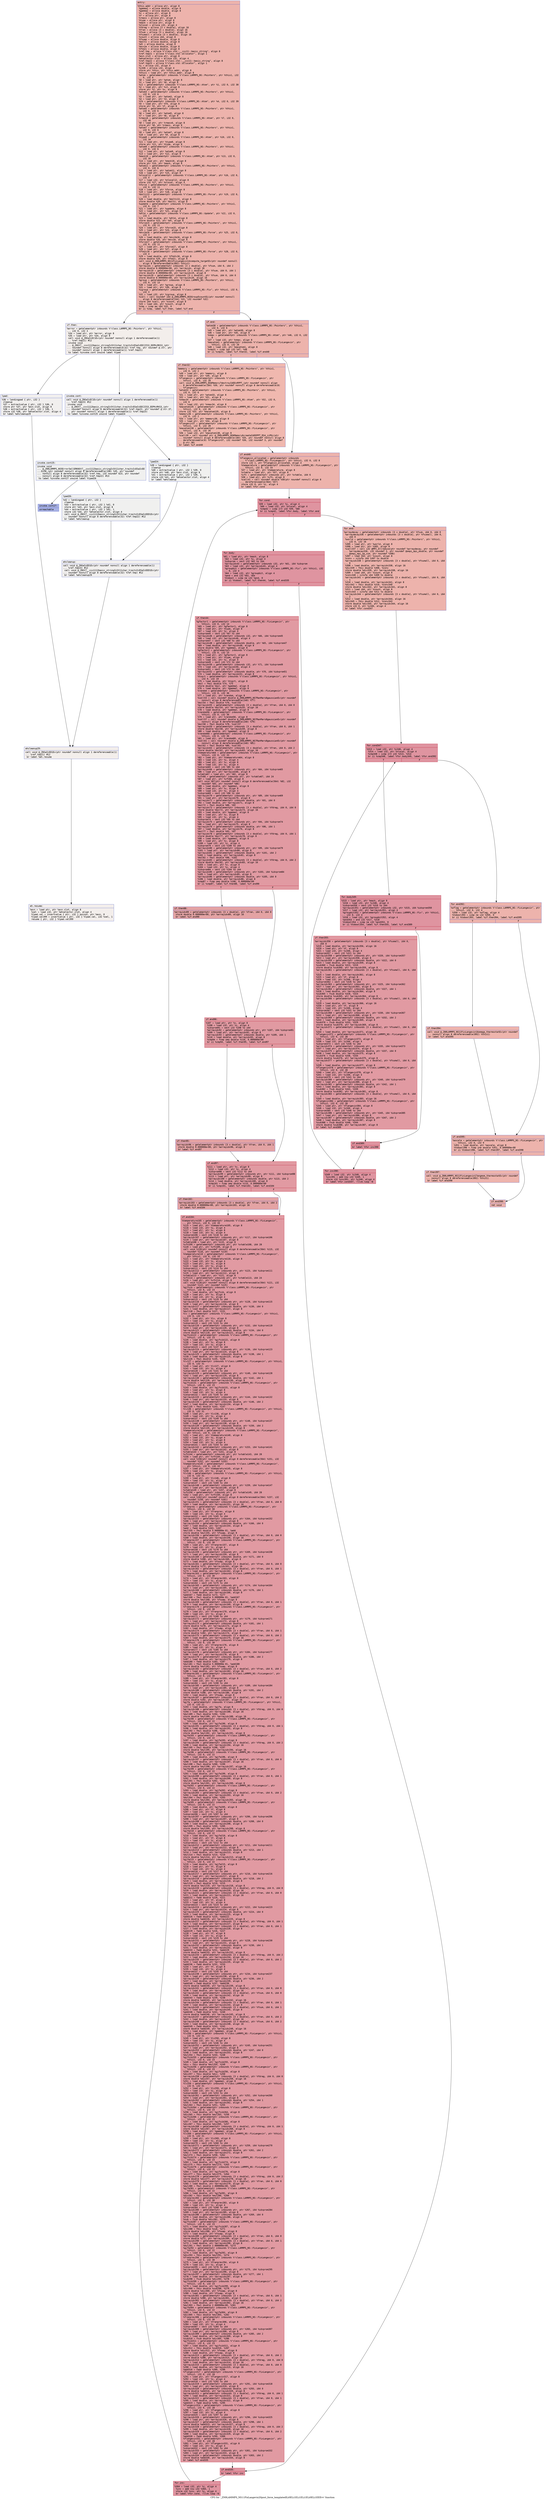digraph "CFG for '_ZN9LAMMPS_NS11FixLangevin20post_force_templatedILi0ELi1ELi1ELi1ELi0ELi1EEEvv' function" {
	label="CFG for '_ZN9LAMMPS_NS11FixLangevin20post_force_templatedILi0ELi1ELi1ELi1ELi0ELi1EEEvv' function";

	Node0x55e6b2049bf0 [shape=record,color="#3d50c3ff", style=filled, fillcolor="#d6524470" fontname="Courier",label="{entry:\l|  %this.addr = alloca ptr, align 8\l  %gamma1 = alloca double, align 8\l  %gamma2 = alloca double, align 8\l  %v = alloca ptr, align 8\l  %f = alloca ptr, align 8\l  %rmass = alloca ptr, align 8\l  %type = alloca ptr, align 8\l  %mask = alloca ptr, align 8\l  %nlocal = alloca i32, align 4\l  %fdrag = alloca [3 x double], align 16\l  %fran = alloca [3 x double], align 16\l  %fsum = alloca [3 x double], align 16\l  %fsumall = alloca [3 x double], align 16\l  %count = alloca i64, align 8\l  %fswap = alloca double, align 8\l  %boltz = alloca double, align 8\l  %dt = alloca double, align 8\l  %mvv2e = alloca double, align 8\l  %ftm2v = alloca double, align 8\l  %ref.tmp = alloca %\"class.std::__cxx11::basic_string\", align 8\l  %ref.tmp21 = alloca %\"class.std::allocator\", align 1\l  %exn.slot = alloca ptr, align 8\l  %ehselector.slot = alloca i32, align 4\l  %ref.tmp22 = alloca %\"class.std::__cxx11::basic_string\", align 8\l  %ref.tmp23 = alloca %\"class.std::allocator\", align 1\l  %i = alloca i32, align 4\l  %i346 = alloca i32, align 4\l  store ptr %this, ptr %this.addr, align 8\l  %this1 = load ptr, ptr %this.addr, align 8\l  %atom = getelementptr inbounds %\"class.LAMMPS_NS::Pointers\", ptr %this1, i32\l... 0, i32 6\l  %0 = load ptr, ptr %atom, align 8\l  %1 = load ptr, ptr %0, align 8\l  %v2 = getelementptr inbounds %\"class.LAMMPS_NS::Atom\", ptr %1, i32 0, i32 38\l  %2 = load ptr, ptr %v2, align 8\l  store ptr %2, ptr %v, align 8\l  %atom3 = getelementptr inbounds %\"class.LAMMPS_NS::Pointers\", ptr %this1,\l... i32 0, i32 6\l  %3 = load ptr, ptr %atom3, align 8\l  %4 = load ptr, ptr %3, align 8\l  %f4 = getelementptr inbounds %\"class.LAMMPS_NS::Atom\", ptr %4, i32 0, i32 39\l  %5 = load ptr, ptr %f4, align 8\l  store ptr %5, ptr %f, align 8\l  %atom5 = getelementptr inbounds %\"class.LAMMPS_NS::Pointers\", ptr %this1,\l... i32 0, i32 6\l  %6 = load ptr, ptr %atom5, align 8\l  %7 = load ptr, ptr %6, align 8\l  %rmass6 = getelementptr inbounds %\"class.LAMMPS_NS::Atom\", ptr %7, i32 0,\l... i32 40\l  %8 = load ptr, ptr %rmass6, align 8\l  store ptr %8, ptr %rmass, align 8\l  %atom7 = getelementptr inbounds %\"class.LAMMPS_NS::Pointers\", ptr %this1,\l... i32 0, i32 6\l  %9 = load ptr, ptr %atom7, align 8\l  %10 = load ptr, ptr %9, align 8\l  %type8 = getelementptr inbounds %\"class.LAMMPS_NS::Atom\", ptr %10, i32 0,\l... i32 34\l  %11 = load ptr, ptr %type8, align 8\l  store ptr %11, ptr %type, align 8\l  %atom9 = getelementptr inbounds %\"class.LAMMPS_NS::Pointers\", ptr %this1,\l... i32 0, i32 6\l  %12 = load ptr, ptr %atom9, align 8\l  %13 = load ptr, ptr %12, align 8\l  %mask10 = getelementptr inbounds %\"class.LAMMPS_NS::Atom\", ptr %13, i32 0,\l... i32 35\l  %14 = load ptr, ptr %mask10, align 8\l  store ptr %14, ptr %mask, align 8\l  %atom11 = getelementptr inbounds %\"class.LAMMPS_NS::Pointers\", ptr %this1,\l... i32 0, i32 6\l  %15 = load ptr, ptr %atom11, align 8\l  %16 = load ptr, ptr %15, align 8\l  %nlocal12 = getelementptr inbounds %\"class.LAMMPS_NS::Atom\", ptr %16, i32 0,\l... i32 4\l  %17 = load i32, ptr %nlocal12, align 8\l  store i32 %17, ptr %nlocal, align 4\l  %force = getelementptr inbounds %\"class.LAMMPS_NS::Pointers\", ptr %this1,\l... i32 0, i32 11\l  %18 = load ptr, ptr %force, align 8\l  %19 = load ptr, ptr %18, align 8\l  %boltz13 = getelementptr inbounds %\"class.LAMMPS_NS::Force\", ptr %19, i32 0,\l... i32 1\l  %20 = load double, ptr %boltz13, align 8\l  store double %20, ptr %boltz, align 8\l  %update = getelementptr inbounds %\"class.LAMMPS_NS::Pointers\", ptr %this1,\l... i32 0, i32 7\l  %21 = load ptr, ptr %update, align 8\l  %22 = load ptr, ptr %21, align 8\l  %dt14 = getelementptr inbounds %\"class.LAMMPS_NS::Update\", ptr %22, i32 0,\l... i32 1\l  %23 = load double, ptr %dt14, align 8\l  store double %23, ptr %dt, align 8\l  %force15 = getelementptr inbounds %\"class.LAMMPS_NS::Pointers\", ptr %this1,\l... i32 0, i32 11\l  %24 = load ptr, ptr %force15, align 8\l  %25 = load ptr, ptr %24, align 8\l  %mvv2e16 = getelementptr inbounds %\"class.LAMMPS_NS::Force\", ptr %25, i32 0,\l... i32 3\l  %26 = load double, ptr %mvv2e16, align 8\l  store double %26, ptr %mvv2e, align 8\l  %force17 = getelementptr inbounds %\"class.LAMMPS_NS::Pointers\", ptr %this1,\l... i32 0, i32 11\l  %27 = load ptr, ptr %force17, align 8\l  %28 = load ptr, ptr %27, align 8\l  %ftm2v18 = getelementptr inbounds %\"class.LAMMPS_NS::Force\", ptr %28, i32 0,\l... i32 4\l  %29 = load double, ptr %ftm2v18, align 8\l  store double %29, ptr %ftm2v, align 8\l  call void @_ZN9LAMMPS_NS11FixLangevin14compute_targetEv(ptr noundef nonnull\l... align 8 dereferenceable(892) %this1)\l  %arrayidx = getelementptr inbounds [3 x double], ptr %fsum, i64 0, i64 2\l  store double 0.000000e+00, ptr %arrayidx, align 16\l  %arrayidx19 = getelementptr inbounds [3 x double], ptr %fsum, i64 0, i64 1\l  store double 0.000000e+00, ptr %arrayidx19, align 8\l  %arrayidx20 = getelementptr inbounds [3 x double], ptr %fsum, i64 0, i64 0\l  store double 0.000000e+00, ptr %arrayidx20, align 16\l  %group = getelementptr inbounds %\"class.LAMMPS_NS::Pointers\", ptr %this1,\l... i32 0, i32 13\l  %30 = load ptr, ptr %group, align 8\l  %31 = load ptr, ptr %30, align 8\l  %igroup = getelementptr inbounds %\"class.LAMMPS_NS::Fix\", ptr %this1, i32 0,\l... i32 3\l  %32 = load i32, ptr %igroup, align 8\l  %call = call noundef i64 @_ZN9LAMMPS_NS5Group5countEi(ptr noundef nonnull\l... align 8 dereferenceable(244) %31, i32 noundef %32)\l  store i64 %call, ptr %count, align 8\l  %33 = load i64, ptr %count, align 8\l  %cmp = icmp eq i64 %33, 0\l  br i1 %cmp, label %if.then, label %if.end\l|{<s0>T|<s1>F}}"];
	Node0x55e6b2049bf0:s0 -> Node0x55e6b205b8e0[tooltip="entry -> if.then\nProbability 0.00%" ];
	Node0x55e6b2049bf0:s1 -> Node0x55e6b205b950[tooltip="entry -> if.end\nProbability 100.00%" ];
	Node0x55e6b205b8e0 [shape=record,color="#3d50c3ff", style=filled, fillcolor="#e5d8d170" fontname="Courier",label="{if.then:\l|  %error = getelementptr inbounds %\"class.LAMMPS_NS::Pointers\", ptr %this1,\l... i32 0, i32 3\l  %34 = load ptr, ptr %error, align 8\l  %35 = load ptr, ptr %34, align 8\l  call void @_ZNSaIcEC1Ev(ptr noundef nonnull align 1 dereferenceable(1)\l... %ref.tmp21) #12\l  invoke void\l... @_ZNSt7__cxx1112basic_stringIcSt11char_traitsIcESaIcEEC2IS3_EEPKcRKS3_(ptr\l... noundef nonnull align 8 dereferenceable(32) %ref.tmp, ptr noundef @.str, ptr\l... noundef nonnull align 1 dereferenceable(1) %ref.tmp21)\l          to label %invoke.cont unwind label %lpad\l}"];
	Node0x55e6b205b8e0 -> Node0x55e6b205bdd0[tooltip="if.then -> invoke.cont\nProbability 50.00%" ];
	Node0x55e6b205b8e0 -> Node0x55e6b205be20[tooltip="if.then -> lpad\nProbability 50.00%" ];
	Node0x55e6b205bdd0 [shape=record,color="#3d50c3ff", style=filled, fillcolor="#e0dbd870" fontname="Courier",label="{invoke.cont:\l|  call void @_ZNSaIcEC1Ev(ptr noundef nonnull align 1 dereferenceable(1)\l... %ref.tmp23) #12\l  invoke void\l... @_ZNSt7__cxx1112basic_stringIcSt11char_traitsIcESaIcEEC2IS3_EEPKcRKS3_(ptr\l... noundef nonnull align 8 dereferenceable(32) %ref.tmp22, ptr noundef @.str.37,\l... ptr noundef nonnull align 1 dereferenceable(1) %ref.tmp23)\l          to label %invoke.cont25 unwind label %lpad24\l}"];
	Node0x55e6b205bdd0 -> Node0x55e6b205c110[tooltip="invoke.cont -> invoke.cont25\nProbability 50.00%" ];
	Node0x55e6b205bdd0 -> Node0x55e6b205c160[tooltip="invoke.cont -> lpad24\nProbability 50.00%" ];
	Node0x55e6b205c110 [shape=record,color="#3d50c3ff", style=filled, fillcolor="#dedcdb70" fontname="Courier",label="{invoke.cont25:\l|  invoke void\l... @_ZN9LAMMPS_NS5Error3allERKNSt7__cxx1112basic_stringIcSt11char_traitsIcESaIcEE\l...EiS8_(ptr noundef nonnull align 8 dereferenceable(196) %35, ptr noundef\l... nonnull align 8 dereferenceable(32) %ref.tmp, i32 noundef 623, ptr noundef\l... nonnull align 8 dereferenceable(32) %ref.tmp22) #13\l          to label %invoke.cont27 unwind label %lpad26\l}"];
	Node0x55e6b205c110 -> Node0x55e6b205c0c0[tooltip="invoke.cont25 -> invoke.cont27\nProbability 0.00%" ];
	Node0x55e6b205c110 -> Node0x55e6b205c390[tooltip="invoke.cont25 -> lpad26\nProbability 100.00%" ];
	Node0x55e6b205c0c0 [shape=record,color="#3d50c3ff", style=filled, fillcolor="#3d50c370" fontname="Courier",label="{invoke.cont27:\l|  unreachable\l}"];
	Node0x55e6b205be20 [shape=record,color="#3d50c3ff", style=filled, fillcolor="#e0dbd870" fontname="Courier",label="{lpad:\l|  %36 = landingpad \{ ptr, i32 \}\l          cleanup\l  %37 = extractvalue \{ ptr, i32 \} %36, 0\l  store ptr %37, ptr %exn.slot, align 8\l  %38 = extractvalue \{ ptr, i32 \} %36, 1\l  store i32 %38, ptr %ehselector.slot, align 4\l  br label %ehcleanup29\l}"];
	Node0x55e6b205be20 -> Node0x55e6b205c890[tooltip="lpad -> ehcleanup29\nProbability 100.00%" ];
	Node0x55e6b205c160 [shape=record,color="#3d50c3ff", style=filled, fillcolor="#dedcdb70" fontname="Courier",label="{lpad24:\l|  %39 = landingpad \{ ptr, i32 \}\l          cleanup\l  %40 = extractvalue \{ ptr, i32 \} %39, 0\l  store ptr %40, ptr %exn.slot, align 8\l  %41 = extractvalue \{ ptr, i32 \} %39, 1\l  store i32 %41, ptr %ehselector.slot, align 4\l  br label %ehcleanup\l}"];
	Node0x55e6b205c160 -> Node0x55e6b205cbe0[tooltip="lpad24 -> ehcleanup\nProbability 100.00%" ];
	Node0x55e6b205c390 [shape=record,color="#3d50c3ff", style=filled, fillcolor="#dedcdb70" fontname="Courier",label="{lpad26:\l|  %42 = landingpad \{ ptr, i32 \}\l          cleanup\l  %43 = extractvalue \{ ptr, i32 \} %42, 0\l  store ptr %43, ptr %exn.slot, align 8\l  %44 = extractvalue \{ ptr, i32 \} %42, 1\l  store i32 %44, ptr %ehselector.slot, align 4\l  call void @_ZNSt7__cxx1112basic_stringIcSt11char_traitsIcESaIcEED1Ev(ptr\l... noundef nonnull align 8 dereferenceable(32) %ref.tmp22) #12\l  br label %ehcleanup\l}"];
	Node0x55e6b205c390 -> Node0x55e6b205cbe0[tooltip="lpad26 -> ehcleanup\nProbability 100.00%" ];
	Node0x55e6b205cbe0 [shape=record,color="#3d50c3ff", style=filled, fillcolor="#e0dbd870" fontname="Courier",label="{ehcleanup:\l|  call void @_ZNSaIcED1Ev(ptr noundef nonnull align 1 dereferenceable(1)\l... %ref.tmp23) #12\l  call void @_ZNSt7__cxx1112basic_stringIcSt11char_traitsIcESaIcEED1Ev(ptr\l... noundef nonnull align 8 dereferenceable(32) %ref.tmp) #12\l  br label %ehcleanup29\l}"];
	Node0x55e6b205cbe0 -> Node0x55e6b205c890[tooltip="ehcleanup -> ehcleanup29\nProbability 100.00%" ];
	Node0x55e6b205c890 [shape=record,color="#3d50c3ff", style=filled, fillcolor="#e5d8d170" fontname="Courier",label="{ehcleanup29:\l|  call void @_ZNSaIcED1Ev(ptr noundef nonnull align 1 dereferenceable(1)\l... %ref.tmp21) #12\l  br label %eh.resume\l}"];
	Node0x55e6b205c890 -> Node0x55e6b205d490[tooltip="ehcleanup29 -> eh.resume\nProbability 100.00%" ];
	Node0x55e6b205b950 [shape=record,color="#3d50c3ff", style=filled, fillcolor="#d6524470" fontname="Courier",label="{if.end:\l|  %atom30 = getelementptr inbounds %\"class.LAMMPS_NS::Pointers\", ptr %this1,\l... i32 0, i32 6\l  %45 = load ptr, ptr %atom30, align 8\l  %46 = load ptr, ptr %45, align 8\l  %nmax = getelementptr inbounds %\"class.LAMMPS_NS::Atom\", ptr %46, i32 0, i32\l... 6\l  %47 = load i32, ptr %nmax, align 8\l  %maxatom1 = getelementptr inbounds %\"class.LAMMPS_NS::FixLangevin\", ptr\l... %this1, i32 0, i32 26\l  %48 = load i32, ptr %maxatom1, align 8\l  %cmp31 = icmp sgt i32 %47, %48\l  br i1 %cmp31, label %if.then32, label %if.end40\l|{<s0>T|<s1>F}}"];
	Node0x55e6b205b950:s0 -> Node0x55e6b205e2a0[tooltip="if.end -> if.then32\nProbability 50.00%" ];
	Node0x55e6b205b950:s1 -> Node0x55e6b205e320[tooltip="if.end -> if.end40\nProbability 50.00%" ];
	Node0x55e6b205e2a0 [shape=record,color="#3d50c3ff", style=filled, fillcolor="#dc5d4a70" fontname="Courier",label="{if.then32:\l|  %memory = getelementptr inbounds %\"class.LAMMPS_NS::Pointers\", ptr %this1,\l... i32 0, i32 2\l  %49 = load ptr, ptr %memory, align 8\l  %50 = load ptr, ptr %49, align 8\l  %flangevin = getelementptr inbounds %\"class.LAMMPS_NS::FixLangevin\", ptr\l... %this1, i32 0, i32 28\l  call void @_ZN9LAMMPS_NS6Memory7destroyIdEEvRPPT_(ptr noundef nonnull align\l... 8 dereferenceable(184) %50, ptr noundef nonnull align 8 dereferenceable(8)\l... %flangevin)\l  %atom33 = getelementptr inbounds %\"class.LAMMPS_NS::Pointers\", ptr %this1,\l... i32 0, i32 6\l  %51 = load ptr, ptr %atom33, align 8\l  %52 = load ptr, ptr %51, align 8\l  %nmax34 = getelementptr inbounds %\"class.LAMMPS_NS::Atom\", ptr %52, i32 0,\l... i32 6\l  %53 = load i32, ptr %nmax34, align 8\l  %maxatom135 = getelementptr inbounds %\"class.LAMMPS_NS::FixLangevin\", ptr\l... %this1, i32 0, i32 26\l  store i32 %53, ptr %maxatom135, align 8\l  %memory36 = getelementptr inbounds %\"class.LAMMPS_NS::Pointers\", ptr %this1,\l... i32 0, i32 2\l  %54 = load ptr, ptr %memory36, align 8\l  %55 = load ptr, ptr %54, align 8\l  %flangevin37 = getelementptr inbounds %\"class.LAMMPS_NS::FixLangevin\", ptr\l... %this1, i32 0, i32 28\l  %maxatom138 = getelementptr inbounds %\"class.LAMMPS_NS::FixLangevin\", ptr\l... %this1, i32 0, i32 26\l  %56 = load i32, ptr %maxatom138, align 8\l  %call39 = call noundef ptr @_ZN9LAMMPS_NS6Memory6createIdEEPPT_RS4_iiPKc(ptr\l... noundef nonnull align 8 dereferenceable(184) %55, ptr noundef nonnull align 8\l... dereferenceable(8) %flangevin37, i32 noundef %56, i32 noundef 3, ptr noundef\l... @.str.38)\l  br label %if.end40\l}"];
	Node0x55e6b205e2a0 -> Node0x55e6b205e320[tooltip="if.then32 -> if.end40\nProbability 100.00%" ];
	Node0x55e6b205e320 [shape=record,color="#3d50c3ff", style=filled, fillcolor="#d6524470" fontname="Courier",label="{if.end40:\l|  %flangevin_allocated = getelementptr inbounds\l... %\"class.LAMMPS_NS::FixLangevin\", ptr %this1, i32 0, i32 8\l  store i32 1, ptr %flangevin_allocated, align 4\l  %temperature = getelementptr inbounds %\"class.LAMMPS_NS::FixLangevin\", ptr\l... %this1, i32 0, i32 33\l  %57 = load ptr, ptr %temperature, align 8\l  %vtable = load ptr, ptr %57, align 8\l  %vfn = getelementptr inbounds ptr, ptr %vtable, i64 6\l  %58 = load ptr, ptr %vfn, align 8\l  %call41 = call noundef double %58(ptr noundef nonnull align 8\l... dereferenceable(564) %57)\l  store i32 0, ptr %i, align 4\l  br label %for.cond\l}"];
	Node0x55e6b205e320 -> Node0x55e6b205fa40[tooltip="if.end40 -> for.cond\nProbability 100.00%" ];
	Node0x55e6b205fa40 [shape=record,color="#b70d28ff", style=filled, fillcolor="#b70d2870" fontname="Courier",label="{for.cond:\l|  %59 = load i32, ptr %i, align 4\l  %60 = load i32, ptr %nlocal, align 4\l  %cmp42 = icmp slt i32 %59, %60\l  br i1 %cmp42, label %for.body, label %for.end\l|{<s0>T|<s1>F}}"];
	Node0x55e6b205fa40:s0 -> Node0x55e6b205fcb0[tooltip="for.cond -> for.body\nProbability 96.88%" ];
	Node0x55e6b205fa40:s1 -> Node0x55e6b205fd00[tooltip="for.cond -> for.end\nProbability 3.12%" ];
	Node0x55e6b205fcb0 [shape=record,color="#b70d28ff", style=filled, fillcolor="#b70d2870" fontname="Courier",label="{for.body:\l|  %61 = load ptr, ptr %mask, align 8\l  %62 = load i32, ptr %i, align 4\l  %idxprom = sext i32 %62 to i64\l  %arrayidx43 = getelementptr inbounds i32, ptr %61, i64 %idxprom\l  %63 = load i32, ptr %arrayidx43, align 4\l  %groupbit = getelementptr inbounds %\"class.LAMMPS_NS::Fix\", ptr %this1, i32\l... 0, i32 4\l  %64 = load i32, ptr %groupbit, align 4\l  %and = and i32 %63, %64\l  %tobool = icmp ne i32 %and, 0\l  br i1 %tobool, label %if.then44, label %if.end335\l|{<s0>T|<s1>F}}"];
	Node0x55e6b205fcb0:s0 -> Node0x55e6b205a800[tooltip="for.body -> if.then44\nProbability 62.50%" ];
	Node0x55e6b205fcb0:s1 -> Node0x55e6b205a880[tooltip="for.body -> if.end335\nProbability 37.50%" ];
	Node0x55e6b205a800 [shape=record,color="#b70d28ff", style=filled, fillcolor="#bb1b2c70" fontname="Courier",label="{if.then44:\l|  %gfactor1 = getelementptr inbounds %\"class.LAMMPS_NS::FixLangevin\", ptr\l... %this1, i32 0, i32 14\l  %65 = load ptr, ptr %gfactor1, align 8\l  %66 = load ptr, ptr %type, align 8\l  %67 = load i32, ptr %i, align 4\l  %idxprom45 = sext i32 %67 to i64\l  %arrayidx46 = getelementptr inbounds i32, ptr %66, i64 %idxprom45\l  %68 = load i32, ptr %arrayidx46, align 4\l  %idxprom47 = sext i32 %68 to i64\l  %arrayidx48 = getelementptr inbounds double, ptr %65, i64 %idxprom47\l  %69 = load double, ptr %arrayidx48, align 8\l  store double %69, ptr %gamma1, align 8\l  %gfactor2 = getelementptr inbounds %\"class.LAMMPS_NS::FixLangevin\", ptr\l... %this1, i32 0, i32 15\l  %70 = load ptr, ptr %gfactor2, align 8\l  %71 = load ptr, ptr %type, align 8\l  %72 = load i32, ptr %i, align 4\l  %idxprom49 = sext i32 %72 to i64\l  %arrayidx50 = getelementptr inbounds i32, ptr %71, i64 %idxprom49\l  %73 = load i32, ptr %arrayidx50, align 4\l  %idxprom51 = sext i32 %73 to i64\l  %arrayidx52 = getelementptr inbounds double, ptr %70, i64 %idxprom51\l  %74 = load double, ptr %arrayidx52, align 8\l  %tsqrt = getelementptr inbounds %\"class.LAMMPS_NS::FixLangevin\", ptr %this1,\l... i32 0, i32 19\l  %75 = load double, ptr %tsqrt, align 8\l  %mul = fmul double %74, %75\l  store double %mul, ptr %gamma2, align 8\l  %76 = load double, ptr %gamma2, align 8\l  %random = getelementptr inbounds %\"class.LAMMPS_NS::FixLangevin\", ptr\l... %this1, i32 0, i32 36\l  %77 = load ptr, ptr %random, align 8\l  %call53 = call noundef double @_ZN9LAMMPS_NS7RanMars8gaussianEv(ptr noundef\l... nonnull align 8 dereferenceable(240) %77)\l  %mul54 = fmul double %76, %call53\l  %arrayidx55 = getelementptr inbounds [3 x double], ptr %fran, i64 0, i64 0\l  store double %mul54, ptr %arrayidx55, align 16\l  %78 = load double, ptr %gamma2, align 8\l  %random56 = getelementptr inbounds %\"class.LAMMPS_NS::FixLangevin\", ptr\l... %this1, i32 0, i32 36\l  %79 = load ptr, ptr %random56, align 8\l  %call57 = call noundef double @_ZN9LAMMPS_NS7RanMars8gaussianEv(ptr noundef\l... nonnull align 8 dereferenceable(240) %79)\l  %mul58 = fmul double %78, %call57\l  %arrayidx59 = getelementptr inbounds [3 x double], ptr %fran, i64 0, i64 1\l  store double %mul58, ptr %arrayidx59, align 8\l  %80 = load double, ptr %gamma2, align 8\l  %random60 = getelementptr inbounds %\"class.LAMMPS_NS::FixLangevin\", ptr\l... %this1, i32 0, i32 36\l  %81 = load ptr, ptr %random60, align 8\l  %call61 = call noundef double @_ZN9LAMMPS_NS7RanMars8gaussianEv(ptr noundef\l... nonnull align 8 dereferenceable(240) %81)\l  %mul62 = fmul double %80, %call61\l  %arrayidx63 = getelementptr inbounds [3 x double], ptr %fran, i64 0, i64 2\l  store double %mul62, ptr %arrayidx63, align 16\l  %temperature64 = getelementptr inbounds %\"class.LAMMPS_NS::FixLangevin\", ptr\l... %this1, i32 0, i32 33\l  %82 = load ptr, ptr %temperature64, align 8\l  %83 = load i32, ptr %i, align 4\l  %84 = load ptr, ptr %v, align 8\l  %85 = load i32, ptr %i, align 4\l  %idxprom65 = sext i32 %85 to i64\l  %arrayidx66 = getelementptr inbounds ptr, ptr %84, i64 %idxprom65\l  %86 = load ptr, ptr %arrayidx66, align 8\l  %vtable67 = load ptr, ptr %82, align 8\l  %vfn68 = getelementptr inbounds ptr, ptr %vtable67, i64 24\l  %87 = load ptr, ptr %vfn68, align 8\l  call void %87(ptr noundef nonnull align 8 dereferenceable(564) %82, i32\l... noundef %83, ptr noundef %86)\l  %88 = load double, ptr %gamma1, align 8\l  %89 = load ptr, ptr %v, align 8\l  %90 = load i32, ptr %i, align 4\l  %idxprom69 = sext i32 %90 to i64\l  %arrayidx70 = getelementptr inbounds ptr, ptr %89, i64 %idxprom69\l  %91 = load ptr, ptr %arrayidx70, align 8\l  %arrayidx71 = getelementptr inbounds double, ptr %91, i64 0\l  %92 = load double, ptr %arrayidx71, align 8\l  %mul72 = fmul double %88, %92\l  %arrayidx73 = getelementptr inbounds [3 x double], ptr %fdrag, i64 0, i64 0\l  store double %mul72, ptr %arrayidx73, align 16\l  %93 = load double, ptr %gamma1, align 8\l  %94 = load ptr, ptr %v, align 8\l  %95 = load i32, ptr %i, align 4\l  %idxprom74 = sext i32 %95 to i64\l  %arrayidx75 = getelementptr inbounds ptr, ptr %94, i64 %idxprom74\l  %96 = load ptr, ptr %arrayidx75, align 8\l  %arrayidx76 = getelementptr inbounds double, ptr %96, i64 1\l  %97 = load double, ptr %arrayidx76, align 8\l  %mul77 = fmul double %93, %97\l  %arrayidx78 = getelementptr inbounds [3 x double], ptr %fdrag, i64 0, i64 1\l  store double %mul77, ptr %arrayidx78, align 8\l  %98 = load double, ptr %gamma1, align 8\l  %99 = load ptr, ptr %v, align 8\l  %100 = load i32, ptr %i, align 4\l  %idxprom79 = sext i32 %100 to i64\l  %arrayidx80 = getelementptr inbounds ptr, ptr %99, i64 %idxprom79\l  %101 = load ptr, ptr %arrayidx80, align 8\l  %arrayidx81 = getelementptr inbounds double, ptr %101, i64 2\l  %102 = load double, ptr %arrayidx81, align 8\l  %mul82 = fmul double %98, %102\l  %arrayidx83 = getelementptr inbounds [3 x double], ptr %fdrag, i64 0, i64 2\l  store double %mul82, ptr %arrayidx83, align 16\l  %103 = load ptr, ptr %v, align 8\l  %104 = load i32, ptr %i, align 4\l  %idxprom84 = sext i32 %104 to i64\l  %arrayidx85 = getelementptr inbounds ptr, ptr %103, i64 %idxprom84\l  %105 = load ptr, ptr %arrayidx85, align 8\l  %arrayidx86 = getelementptr inbounds double, ptr %105, i64 0\l  %106 = load double, ptr %arrayidx86, align 8\l  %cmp87 = fcmp oeq double %106, 0.000000e+00\l  br i1 %cmp87, label %if.then88, label %if.end90\l|{<s0>T|<s1>F}}"];
	Node0x55e6b205a800:s0 -> Node0x55e6b2065450[tooltip="if.then44 -> if.then88\nProbability 62.50%" ];
	Node0x55e6b205a800:s1 -> Node0x55e6b20654d0[tooltip="if.then44 -> if.end90\nProbability 37.50%" ];
	Node0x55e6b2065450 [shape=record,color="#3d50c3ff", style=filled, fillcolor="#c32e3170" fontname="Courier",label="{if.then88:\l|  %arrayidx89 = getelementptr inbounds [3 x double], ptr %fran, i64 0, i64 0\l  store double 0.000000e+00, ptr %arrayidx89, align 16\l  br label %if.end90\l}"];
	Node0x55e6b2065450 -> Node0x55e6b20654d0[tooltip="if.then88 -> if.end90\nProbability 100.00%" ];
	Node0x55e6b20654d0 [shape=record,color="#b70d28ff", style=filled, fillcolor="#bb1b2c70" fontname="Courier",label="{if.end90:\l|  %107 = load ptr, ptr %v, align 8\l  %108 = load i32, ptr %i, align 4\l  %idxprom91 = sext i32 %108 to i64\l  %arrayidx92 = getelementptr inbounds ptr, ptr %107, i64 %idxprom91\l  %109 = load ptr, ptr %arrayidx92, align 8\l  %arrayidx93 = getelementptr inbounds double, ptr %109, i64 1\l  %110 = load double, ptr %arrayidx93, align 8\l  %cmp94 = fcmp oeq double %110, 0.000000e+00\l  br i1 %cmp94, label %if.then95, label %if.end97\l|{<s0>T|<s1>F}}"];
	Node0x55e6b20654d0:s0 -> Node0x55e6b2065d50[tooltip="if.end90 -> if.then95\nProbability 62.50%" ];
	Node0x55e6b20654d0:s1 -> Node0x55e6b2065dd0[tooltip="if.end90 -> if.end97\nProbability 37.50%" ];
	Node0x55e6b2065d50 [shape=record,color="#3d50c3ff", style=filled, fillcolor="#c32e3170" fontname="Courier",label="{if.then95:\l|  %arrayidx96 = getelementptr inbounds [3 x double], ptr %fran, i64 0, i64 1\l  store double 0.000000e+00, ptr %arrayidx96, align 8\l  br label %if.end97\l}"];
	Node0x55e6b2065d50 -> Node0x55e6b2065dd0[tooltip="if.then95 -> if.end97\nProbability 100.00%" ];
	Node0x55e6b2065dd0 [shape=record,color="#b70d28ff", style=filled, fillcolor="#bb1b2c70" fontname="Courier",label="{if.end97:\l|  %111 = load ptr, ptr %v, align 8\l  %112 = load i32, ptr %i, align 4\l  %idxprom98 = sext i32 %112 to i64\l  %arrayidx99 = getelementptr inbounds ptr, ptr %111, i64 %idxprom98\l  %113 = load ptr, ptr %arrayidx99, align 8\l  %arrayidx100 = getelementptr inbounds double, ptr %113, i64 2\l  %114 = load double, ptr %arrayidx100, align 8\l  %cmp101 = fcmp oeq double %114, 0.000000e+00\l  br i1 %cmp101, label %if.then102, label %if.end104\l|{<s0>T|<s1>F}}"];
	Node0x55e6b2065dd0:s0 -> Node0x55e6b20665f0[tooltip="if.end97 -> if.then102\nProbability 62.50%" ];
	Node0x55e6b2065dd0:s1 -> Node0x55e6b2066670[tooltip="if.end97 -> if.end104\nProbability 37.50%" ];
	Node0x55e6b20665f0 [shape=record,color="#3d50c3ff", style=filled, fillcolor="#c32e3170" fontname="Courier",label="{if.then102:\l|  %arrayidx103 = getelementptr inbounds [3 x double], ptr %fran, i64 0, i64 2\l  store double 0.000000e+00, ptr %arrayidx103, align 16\l  br label %if.end104\l}"];
	Node0x55e6b20665f0 -> Node0x55e6b2066670[tooltip="if.then102 -> if.end104\nProbability 100.00%" ];
	Node0x55e6b2066670 [shape=record,color="#b70d28ff", style=filled, fillcolor="#bb1b2c70" fontname="Courier",label="{if.end104:\l|  %temperature105 = getelementptr inbounds %\"class.LAMMPS_NS::FixLangevin\",\l... ptr %this1, i32 0, i32 33\l  %115 = load ptr, ptr %temperature105, align 8\l  %116 = load i32, ptr %i, align 4\l  %117 = load ptr, ptr %v, align 8\l  %118 = load i32, ptr %i, align 4\l  %idxprom106 = sext i32 %118 to i64\l  %arrayidx107 = getelementptr inbounds ptr, ptr %117, i64 %idxprom106\l  %119 = load ptr, ptr %arrayidx107, align 8\l  %vtable108 = load ptr, ptr %115, align 8\l  %vfn109 = getelementptr inbounds ptr, ptr %vtable108, i64 28\l  %120 = load ptr, ptr %vfn109, align 8\l  call void %120(ptr noundef nonnull align 8 dereferenceable(564) %115, i32\l... noundef %116, ptr noundef %119)\l  %temperature110 = getelementptr inbounds %\"class.LAMMPS_NS::FixLangevin\",\l... ptr %this1, i32 0, i32 33\l  %121 = load ptr, ptr %temperature110, align 8\l  %122 = load i32, ptr %i, align 4\l  %123 = load ptr, ptr %v, align 8\l  %124 = load i32, ptr %i, align 4\l  %idxprom111 = sext i32 %124 to i64\l  %arrayidx112 = getelementptr inbounds ptr, ptr %123, i64 %idxprom111\l  %125 = load ptr, ptr %arrayidx112, align 8\l  %vtable113 = load ptr, ptr %121, align 8\l  %vfn114 = getelementptr inbounds ptr, ptr %vtable113, i64 24\l  %126 = load ptr, ptr %vfn114, align 8\l  call void %126(ptr noundef nonnull align 8 dereferenceable(564) %121, i32\l... noundef %122, ptr noundef %125)\l  %gjfsib = getelementptr inbounds %\"class.LAMMPS_NS::FixLangevin\", ptr\l... %this1, i32 0, i32 23\l  %127 = load double, ptr %gjfsib, align 8\l  %128 = load ptr, ptr %v, align 8\l  %129 = load i32, ptr %i, align 4\l  %idxprom115 = sext i32 %129 to i64\l  %arrayidx116 = getelementptr inbounds ptr, ptr %128, i64 %idxprom115\l  %130 = load ptr, ptr %arrayidx116, align 8\l  %arrayidx117 = getelementptr inbounds double, ptr %130, i64 0\l  %131 = load double, ptr %arrayidx117, align 8\l  %mul118 = fmul double %127, %131\l  %lv = getelementptr inbounds %\"class.LAMMPS_NS::FixLangevin\", ptr %this1,\l... i32 0, i32 31\l  %132 = load ptr, ptr %lv, align 8\l  %133 = load i32, ptr %i, align 4\l  %idxprom119 = sext i32 %133 to i64\l  %arrayidx120 = getelementptr inbounds ptr, ptr %132, i64 %idxprom119\l  %134 = load ptr, ptr %arrayidx120, align 8\l  %arrayidx121 = getelementptr inbounds double, ptr %134, i64 0\l  store double %mul118, ptr %arrayidx121, align 8\l  %gjfsib122 = getelementptr inbounds %\"class.LAMMPS_NS::FixLangevin\", ptr\l... %this1, i32 0, i32 23\l  %135 = load double, ptr %gjfsib122, align 8\l  %136 = load ptr, ptr %v, align 8\l  %137 = load i32, ptr %i, align 4\l  %idxprom123 = sext i32 %137 to i64\l  %arrayidx124 = getelementptr inbounds ptr, ptr %136, i64 %idxprom123\l  %138 = load ptr, ptr %arrayidx124, align 8\l  %arrayidx125 = getelementptr inbounds double, ptr %138, i64 1\l  %139 = load double, ptr %arrayidx125, align 8\l  %mul126 = fmul double %135, %139\l  %lv127 = getelementptr inbounds %\"class.LAMMPS_NS::FixLangevin\", ptr %this1,\l... i32 0, i32 31\l  %140 = load ptr, ptr %lv127, align 8\l  %141 = load i32, ptr %i, align 4\l  %idxprom128 = sext i32 %141 to i64\l  %arrayidx129 = getelementptr inbounds ptr, ptr %140, i64 %idxprom128\l  %142 = load ptr, ptr %arrayidx129, align 8\l  %arrayidx130 = getelementptr inbounds double, ptr %142, i64 1\l  store double %mul126, ptr %arrayidx130, align 8\l  %gjfsib131 = getelementptr inbounds %\"class.LAMMPS_NS::FixLangevin\", ptr\l... %this1, i32 0, i32 23\l  %143 = load double, ptr %gjfsib131, align 8\l  %144 = load ptr, ptr %v, align 8\l  %145 = load i32, ptr %i, align 4\l  %idxprom132 = sext i32 %145 to i64\l  %arrayidx133 = getelementptr inbounds ptr, ptr %144, i64 %idxprom132\l  %146 = load ptr, ptr %arrayidx133, align 8\l  %arrayidx134 = getelementptr inbounds double, ptr %146, i64 2\l  %147 = load double, ptr %arrayidx134, align 8\l  %mul135 = fmul double %143, %147\l  %lv136 = getelementptr inbounds %\"class.LAMMPS_NS::FixLangevin\", ptr %this1,\l... i32 0, i32 31\l  %148 = load ptr, ptr %lv136, align 8\l  %149 = load i32, ptr %i, align 4\l  %idxprom137 = sext i32 %149 to i64\l  %arrayidx138 = getelementptr inbounds ptr, ptr %148, i64 %idxprom137\l  %150 = load ptr, ptr %arrayidx138, align 8\l  %arrayidx139 = getelementptr inbounds double, ptr %150, i64 2\l  store double %mul135, ptr %arrayidx139, align 8\l  %temperature140 = getelementptr inbounds %\"class.LAMMPS_NS::FixLangevin\",\l... ptr %this1, i32 0, i32 33\l  %151 = load ptr, ptr %temperature140, align 8\l  %152 = load i32, ptr %i, align 4\l  %153 = load ptr, ptr %v, align 8\l  %154 = load i32, ptr %i, align 4\l  %idxprom141 = sext i32 %154 to i64\l  %arrayidx142 = getelementptr inbounds ptr, ptr %153, i64 %idxprom141\l  %155 = load ptr, ptr %arrayidx142, align 8\l  %vtable143 = load ptr, ptr %151, align 8\l  %vfn144 = getelementptr inbounds ptr, ptr %vtable143, i64 28\l  %156 = load ptr, ptr %vfn144, align 8\l  call void %156(ptr noundef nonnull align 8 dereferenceable(564) %151, i32\l... noundef %152, ptr noundef %155)\l  %temperature145 = getelementptr inbounds %\"class.LAMMPS_NS::FixLangevin\",\l... ptr %this1, i32 0, i32 33\l  %157 = load ptr, ptr %temperature145, align 8\l  %158 = load i32, ptr %i, align 4\l  %lv146 = getelementptr inbounds %\"class.LAMMPS_NS::FixLangevin\", ptr %this1,\l... i32 0, i32 31\l  %159 = load ptr, ptr %lv146, align 8\l  %160 = load i32, ptr %i, align 4\l  %idxprom147 = sext i32 %160 to i64\l  %arrayidx148 = getelementptr inbounds ptr, ptr %159, i64 %idxprom147\l  %161 = load ptr, ptr %arrayidx148, align 8\l  %vtable149 = load ptr, ptr %157, align 8\l  %vfn150 = getelementptr inbounds ptr, ptr %vtable149, i64 28\l  %162 = load ptr, ptr %vfn150, align 8\l  call void %162(ptr noundef nonnull align 8 dereferenceable(564) %157, i32\l... noundef %158, ptr noundef %161)\l  %arrayidx151 = getelementptr inbounds [3 x double], ptr %fran, i64 0, i64 0\l  %163 = load double, ptr %arrayidx151, align 16\l  %franprev = getelementptr inbounds %\"class.LAMMPS_NS::FixLangevin\", ptr\l... %this1, i32 0, i32 30\l  %164 = load ptr, ptr %franprev, align 8\l  %165 = load i32, ptr %i, align 4\l  %idxprom152 = sext i32 %165 to i64\l  %arrayidx153 = getelementptr inbounds ptr, ptr %164, i64 %idxprom152\l  %166 = load ptr, ptr %arrayidx153, align 8\l  %arrayidx154 = getelementptr inbounds double, ptr %166, i64 0\l  %167 = load double, ptr %arrayidx154, align 8\l  %add = fadd double %163, %167\l  %mul155 = fmul double 5.000000e-01, %add\l  store double %mul155, ptr %fswap, align 8\l  %arrayidx156 = getelementptr inbounds [3 x double], ptr %fran, i64 0, i64 0\l  %168 = load double, ptr %arrayidx156, align 16\l  %franprev157 = getelementptr inbounds %\"class.LAMMPS_NS::FixLangevin\", ptr\l... %this1, i32 0, i32 30\l  %169 = load ptr, ptr %franprev157, align 8\l  %170 = load i32, ptr %i, align 4\l  %idxprom158 = sext i32 %170 to i64\l  %arrayidx159 = getelementptr inbounds ptr, ptr %169, i64 %idxprom158\l  %171 = load ptr, ptr %arrayidx159, align 8\l  %arrayidx160 = getelementptr inbounds double, ptr %171, i64 0\l  store double %168, ptr %arrayidx160, align 8\l  %172 = load double, ptr %fswap, align 8\l  %arrayidx161 = getelementptr inbounds [3 x double], ptr %fran, i64 0, i64 0\l  store double %172, ptr %arrayidx161, align 16\l  %arrayidx162 = getelementptr inbounds [3 x double], ptr %fran, i64 0, i64 1\l  %173 = load double, ptr %arrayidx162, align 8\l  %franprev163 = getelementptr inbounds %\"class.LAMMPS_NS::FixLangevin\", ptr\l... %this1, i32 0, i32 30\l  %174 = load ptr, ptr %franprev163, align 8\l  %175 = load i32, ptr %i, align 4\l  %idxprom164 = sext i32 %175 to i64\l  %arrayidx165 = getelementptr inbounds ptr, ptr %174, i64 %idxprom164\l  %176 = load ptr, ptr %arrayidx165, align 8\l  %arrayidx166 = getelementptr inbounds double, ptr %176, i64 1\l  %177 = load double, ptr %arrayidx166, align 8\l  %add167 = fadd double %173, %177\l  %mul168 = fmul double 5.000000e-01, %add167\l  store double %mul168, ptr %fswap, align 8\l  %arrayidx169 = getelementptr inbounds [3 x double], ptr %fran, i64 0, i64 1\l  %178 = load double, ptr %arrayidx169, align 8\l  %franprev170 = getelementptr inbounds %\"class.LAMMPS_NS::FixLangevin\", ptr\l... %this1, i32 0, i32 30\l  %179 = load ptr, ptr %franprev170, align 8\l  %180 = load i32, ptr %i, align 4\l  %idxprom171 = sext i32 %180 to i64\l  %arrayidx172 = getelementptr inbounds ptr, ptr %179, i64 %idxprom171\l  %181 = load ptr, ptr %arrayidx172, align 8\l  %arrayidx173 = getelementptr inbounds double, ptr %181, i64 1\l  store double %178, ptr %arrayidx173, align 8\l  %182 = load double, ptr %fswap, align 8\l  %arrayidx174 = getelementptr inbounds [3 x double], ptr %fran, i64 0, i64 1\l  store double %182, ptr %arrayidx174, align 8\l  %arrayidx175 = getelementptr inbounds [3 x double], ptr %fran, i64 0, i64 2\l  %183 = load double, ptr %arrayidx175, align 16\l  %franprev176 = getelementptr inbounds %\"class.LAMMPS_NS::FixLangevin\", ptr\l... %this1, i32 0, i32 30\l  %184 = load ptr, ptr %franprev176, align 8\l  %185 = load i32, ptr %i, align 4\l  %idxprom177 = sext i32 %185 to i64\l  %arrayidx178 = getelementptr inbounds ptr, ptr %184, i64 %idxprom177\l  %186 = load ptr, ptr %arrayidx178, align 8\l  %arrayidx179 = getelementptr inbounds double, ptr %186, i64 2\l  %187 = load double, ptr %arrayidx179, align 8\l  %add180 = fadd double %183, %187\l  %mul181 = fmul double 5.000000e-01, %add180\l  store double %mul181, ptr %fswap, align 8\l  %arrayidx182 = getelementptr inbounds [3 x double], ptr %fran, i64 0, i64 2\l  %188 = load double, ptr %arrayidx182, align 16\l  %franprev183 = getelementptr inbounds %\"class.LAMMPS_NS::FixLangevin\", ptr\l... %this1, i32 0, i32 30\l  %189 = load ptr, ptr %franprev183, align 8\l  %190 = load i32, ptr %i, align 4\l  %idxprom184 = sext i32 %190 to i64\l  %arrayidx185 = getelementptr inbounds ptr, ptr %189, i64 %idxprom184\l  %191 = load ptr, ptr %arrayidx185, align 8\l  %arrayidx186 = getelementptr inbounds double, ptr %191, i64 2\l  store double %188, ptr %arrayidx186, align 8\l  %192 = load double, ptr %fswap, align 8\l  %arrayidx187 = getelementptr inbounds [3 x double], ptr %fran, i64 0, i64 2\l  store double %192, ptr %arrayidx187, align 16\l  %gjfa = getelementptr inbounds %\"class.LAMMPS_NS::FixLangevin\", ptr %this1,\l... i32 0, i32 22\l  %193 = load double, ptr %gjfa, align 8\l  %arrayidx188 = getelementptr inbounds [3 x double], ptr %fdrag, i64 0, i64 0\l  %194 = load double, ptr %arrayidx188, align 16\l  %mul189 = fmul double %194, %193\l  store double %mul189, ptr %arrayidx188, align 16\l  %gjfa190 = getelementptr inbounds %\"class.LAMMPS_NS::FixLangevin\", ptr\l... %this1, i32 0, i32 22\l  %195 = load double, ptr %gjfa190, align 8\l  %arrayidx191 = getelementptr inbounds [3 x double], ptr %fdrag, i64 0, i64 1\l  %196 = load double, ptr %arrayidx191, align 8\l  %mul192 = fmul double %196, %195\l  store double %mul192, ptr %arrayidx191, align 8\l  %gjfa193 = getelementptr inbounds %\"class.LAMMPS_NS::FixLangevin\", ptr\l... %this1, i32 0, i32 22\l  %197 = load double, ptr %gjfa193, align 8\l  %arrayidx194 = getelementptr inbounds [3 x double], ptr %fdrag, i64 0, i64 2\l  %198 = load double, ptr %arrayidx194, align 16\l  %mul195 = fmul double %198, %197\l  store double %mul195, ptr %arrayidx194, align 16\l  %gjfa196 = getelementptr inbounds %\"class.LAMMPS_NS::FixLangevin\", ptr\l... %this1, i32 0, i32 22\l  %199 = load double, ptr %gjfa196, align 8\l  %arrayidx197 = getelementptr inbounds [3 x double], ptr %fran, i64 0, i64 0\l  %200 = load double, ptr %arrayidx197, align 16\l  %mul198 = fmul double %200, %199\l  store double %mul198, ptr %arrayidx197, align 16\l  %gjfa199 = getelementptr inbounds %\"class.LAMMPS_NS::FixLangevin\", ptr\l... %this1, i32 0, i32 22\l  %201 = load double, ptr %gjfa199, align 8\l  %arrayidx200 = getelementptr inbounds [3 x double], ptr %fran, i64 0, i64 1\l  %202 = load double, ptr %arrayidx200, align 8\l  %mul201 = fmul double %202, %201\l  store double %mul201, ptr %arrayidx200, align 8\l  %gjfa202 = getelementptr inbounds %\"class.LAMMPS_NS::FixLangevin\", ptr\l... %this1, i32 0, i32 22\l  %203 = load double, ptr %gjfa202, align 8\l  %arrayidx203 = getelementptr inbounds [3 x double], ptr %fran, i64 0, i64 2\l  %204 = load double, ptr %arrayidx203, align 16\l  %mul204 = fmul double %204, %203\l  store double %mul204, ptr %arrayidx203, align 16\l  %gjfa205 = getelementptr inbounds %\"class.LAMMPS_NS::FixLangevin\", ptr\l... %this1, i32 0, i32 22\l  %205 = load double, ptr %gjfa205, align 8\l  %206 = load ptr, ptr %f, align 8\l  %207 = load i32, ptr %i, align 4\l  %idxprom206 = sext i32 %207 to i64\l  %arrayidx207 = getelementptr inbounds ptr, ptr %206, i64 %idxprom206\l  %208 = load ptr, ptr %arrayidx207, align 8\l  %arrayidx208 = getelementptr inbounds double, ptr %208, i64 0\l  %209 = load double, ptr %arrayidx208, align 8\l  %mul209 = fmul double %209, %205\l  store double %mul209, ptr %arrayidx208, align 8\l  %gjfa210 = getelementptr inbounds %\"class.LAMMPS_NS::FixLangevin\", ptr\l... %this1, i32 0, i32 22\l  %210 = load double, ptr %gjfa210, align 8\l  %211 = load ptr, ptr %f, align 8\l  %212 = load i32, ptr %i, align 4\l  %idxprom211 = sext i32 %212 to i64\l  %arrayidx212 = getelementptr inbounds ptr, ptr %211, i64 %idxprom211\l  %213 = load ptr, ptr %arrayidx212, align 8\l  %arrayidx213 = getelementptr inbounds double, ptr %213, i64 1\l  %214 = load double, ptr %arrayidx213, align 8\l  %mul214 = fmul double %214, %210\l  store double %mul214, ptr %arrayidx213, align 8\l  %gjfa215 = getelementptr inbounds %\"class.LAMMPS_NS::FixLangevin\", ptr\l... %this1, i32 0, i32 22\l  %215 = load double, ptr %gjfa215, align 8\l  %216 = load ptr, ptr %f, align 8\l  %217 = load i32, ptr %i, align 4\l  %idxprom216 = sext i32 %217 to i64\l  %arrayidx217 = getelementptr inbounds ptr, ptr %216, i64 %idxprom216\l  %218 = load ptr, ptr %arrayidx217, align 8\l  %arrayidx218 = getelementptr inbounds double, ptr %218, i64 2\l  %219 = load double, ptr %arrayidx218, align 8\l  %mul219 = fmul double %219, %215\l  store double %mul219, ptr %arrayidx218, align 8\l  %arrayidx220 = getelementptr inbounds [3 x double], ptr %fdrag, i64 0, i64 0\l  %220 = load double, ptr %arrayidx220, align 16\l  %arrayidx221 = getelementptr inbounds [3 x double], ptr %fran, i64 0, i64 0\l  %221 = load double, ptr %arrayidx221, align 16\l  %add222 = fadd double %220, %221\l  %222 = load ptr, ptr %f, align 8\l  %223 = load i32, ptr %i, align 4\l  %idxprom223 = sext i32 %223 to i64\l  %arrayidx224 = getelementptr inbounds ptr, ptr %222, i64 %idxprom223\l  %224 = load ptr, ptr %arrayidx224, align 8\l  %arrayidx225 = getelementptr inbounds double, ptr %224, i64 0\l  %225 = load double, ptr %arrayidx225, align 8\l  %add226 = fadd double %225, %add222\l  store double %add226, ptr %arrayidx225, align 8\l  %arrayidx227 = getelementptr inbounds [3 x double], ptr %fdrag, i64 0, i64 1\l  %226 = load double, ptr %arrayidx227, align 8\l  %arrayidx228 = getelementptr inbounds [3 x double], ptr %fran, i64 0, i64 1\l  %227 = load double, ptr %arrayidx228, align 8\l  %add229 = fadd double %226, %227\l  %228 = load ptr, ptr %f, align 8\l  %229 = load i32, ptr %i, align 4\l  %idxprom230 = sext i32 %229 to i64\l  %arrayidx231 = getelementptr inbounds ptr, ptr %228, i64 %idxprom230\l  %230 = load ptr, ptr %arrayidx231, align 8\l  %arrayidx232 = getelementptr inbounds double, ptr %230, i64 1\l  %231 = load double, ptr %arrayidx232, align 8\l  %add233 = fadd double %231, %add229\l  store double %add233, ptr %arrayidx232, align 8\l  %arrayidx234 = getelementptr inbounds [3 x double], ptr %fdrag, i64 0, i64 2\l  %232 = load double, ptr %arrayidx234, align 16\l  %arrayidx235 = getelementptr inbounds [3 x double], ptr %fran, i64 0, i64 2\l  %233 = load double, ptr %arrayidx235, align 16\l  %add236 = fadd double %232, %233\l  %234 = load ptr, ptr %f, align 8\l  %235 = load i32, ptr %i, align 4\l  %idxprom237 = sext i32 %235 to i64\l  %arrayidx238 = getelementptr inbounds ptr, ptr %234, i64 %idxprom237\l  %236 = load ptr, ptr %arrayidx238, align 8\l  %arrayidx239 = getelementptr inbounds double, ptr %236, i64 2\l  %237 = load double, ptr %arrayidx239, align 8\l  %add240 = fadd double %237, %add236\l  store double %add240, ptr %arrayidx239, align 8\l  %arrayidx241 = getelementptr inbounds [3 x double], ptr %fran, i64 0, i64 0\l  %238 = load double, ptr %arrayidx241, align 16\l  %arrayidx242 = getelementptr inbounds [3 x double], ptr %fsum, i64 0, i64 0\l  %239 = load double, ptr %arrayidx242, align 16\l  %add243 = fadd double %239, %238\l  store double %add243, ptr %arrayidx242, align 16\l  %arrayidx244 = getelementptr inbounds [3 x double], ptr %fran, i64 0, i64 1\l  %240 = load double, ptr %arrayidx244, align 8\l  %arrayidx245 = getelementptr inbounds [3 x double], ptr %fsum, i64 0, i64 1\l  %241 = load double, ptr %arrayidx245, align 8\l  %add246 = fadd double %241, %240\l  store double %add246, ptr %arrayidx245, align 8\l  %arrayidx247 = getelementptr inbounds [3 x double], ptr %fran, i64 0, i64 2\l  %242 = load double, ptr %arrayidx247, align 16\l  %arrayidx248 = getelementptr inbounds [3 x double], ptr %fsum, i64 0, i64 2\l  %243 = load double, ptr %arrayidx248, align 16\l  %add249 = fadd double %243, %242\l  store double %add249, ptr %arrayidx248, align 16\l  %244 = load double, ptr %gamma1, align 8\l  %lv250 = getelementptr inbounds %\"class.LAMMPS_NS::FixLangevin\", ptr %this1,\l... i32 0, i32 31\l  %245 = load ptr, ptr %lv250, align 8\l  %246 = load i32, ptr %i, align 4\l  %idxprom251 = sext i32 %246 to i64\l  %arrayidx252 = getelementptr inbounds ptr, ptr %245, i64 %idxprom251\l  %247 = load ptr, ptr %arrayidx252, align 8\l  %arrayidx253 = getelementptr inbounds double, ptr %247, i64 0\l  %248 = load double, ptr %arrayidx253, align 8\l  %mul254 = fmul double %244, %248\l  %gjfsib255 = getelementptr inbounds %\"class.LAMMPS_NS::FixLangevin\", ptr\l... %this1, i32 0, i32 23\l  %249 = load double, ptr %gjfsib255, align 8\l  %div = fdiv double %mul254, %249\l  %gjfsib256 = getelementptr inbounds %\"class.LAMMPS_NS::FixLangevin\", ptr\l... %this1, i32 0, i32 23\l  %250 = load double, ptr %gjfsib256, align 8\l  %div257 = fdiv double %div, %250\l  %arrayidx258 = getelementptr inbounds [3 x double], ptr %fdrag, i64 0, i64 0\l  store double %div257, ptr %arrayidx258, align 16\l  %251 = load double, ptr %gamma1, align 8\l  %lv259 = getelementptr inbounds %\"class.LAMMPS_NS::FixLangevin\", ptr %this1,\l... i32 0, i32 31\l  %252 = load ptr, ptr %lv259, align 8\l  %253 = load i32, ptr %i, align 4\l  %idxprom260 = sext i32 %253 to i64\l  %arrayidx261 = getelementptr inbounds ptr, ptr %252, i64 %idxprom260\l  %254 = load ptr, ptr %arrayidx261, align 8\l  %arrayidx262 = getelementptr inbounds double, ptr %254, i64 1\l  %255 = load double, ptr %arrayidx262, align 8\l  %mul263 = fmul double %251, %255\l  %gjfsib264 = getelementptr inbounds %\"class.LAMMPS_NS::FixLangevin\", ptr\l... %this1, i32 0, i32 23\l  %256 = load double, ptr %gjfsib264, align 8\l  %div265 = fdiv double %mul263, %256\l  %gjfsib266 = getelementptr inbounds %\"class.LAMMPS_NS::FixLangevin\", ptr\l... %this1, i32 0, i32 23\l  %257 = load double, ptr %gjfsib266, align 8\l  %div267 = fdiv double %div265, %257\l  %arrayidx268 = getelementptr inbounds [3 x double], ptr %fdrag, i64 0, i64 1\l  store double %div267, ptr %arrayidx268, align 8\l  %258 = load double, ptr %gamma1, align 8\l  %lv269 = getelementptr inbounds %\"class.LAMMPS_NS::FixLangevin\", ptr %this1,\l... i32 0, i32 31\l  %259 = load ptr, ptr %lv269, align 8\l  %260 = load i32, ptr %i, align 4\l  %idxprom270 = sext i32 %260 to i64\l  %arrayidx271 = getelementptr inbounds ptr, ptr %259, i64 %idxprom270\l  %261 = load ptr, ptr %arrayidx271, align 8\l  %arrayidx272 = getelementptr inbounds double, ptr %261, i64 2\l  %262 = load double, ptr %arrayidx272, align 8\l  %mul273 = fmul double %258, %262\l  %gjfsib274 = getelementptr inbounds %\"class.LAMMPS_NS::FixLangevin\", ptr\l... %this1, i32 0, i32 23\l  %263 = load double, ptr %gjfsib274, align 8\l  %div275 = fdiv double %mul273, %263\l  %gjfsib276 = getelementptr inbounds %\"class.LAMMPS_NS::FixLangevin\", ptr\l... %this1, i32 0, i32 23\l  %264 = load double, ptr %gjfsib276, align 8\l  %div277 = fdiv double %div275, %264\l  %arrayidx278 = getelementptr inbounds [3 x double], ptr %fdrag, i64 0, i64 2\l  store double %div277, ptr %arrayidx278, align 16\l  %arrayidx279 = getelementptr inbounds [3 x double], ptr %fran, i64 0, i64 0\l  %265 = load double, ptr %arrayidx279, align 16\l  %mul280 = fmul double 2.000000e+00, %265\l  %gjfa281 = getelementptr inbounds %\"class.LAMMPS_NS::FixLangevin\", ptr\l... %this1, i32 0, i32 22\l  %266 = load double, ptr %gjfa281, align 8\l  %div282 = fdiv double %mul280, %266\l  %franprev283 = getelementptr inbounds %\"class.LAMMPS_NS::FixLangevin\", ptr\l... %this1, i32 0, i32 30\l  %267 = load ptr, ptr %franprev283, align 8\l  %268 = load i32, ptr %i, align 4\l  %idxprom284 = sext i32 %268 to i64\l  %arrayidx285 = getelementptr inbounds ptr, ptr %267, i64 %idxprom284\l  %269 = load ptr, ptr %arrayidx285, align 8\l  %arrayidx286 = getelementptr inbounds double, ptr %269, i64 0\l  %270 = load double, ptr %arrayidx286, align 8\l  %sub = fsub double %div282, %270\l  %gjfsib287 = getelementptr inbounds %\"class.LAMMPS_NS::FixLangevin\", ptr\l... %this1, i32 0, i32 23\l  %271 = load double, ptr %gjfsib287, align 8\l  %div288 = fdiv double %sub, %271\l  store double %div288, ptr %fswap, align 8\l  %272 = load double, ptr %fswap, align 8\l  %arrayidx289 = getelementptr inbounds [3 x double], ptr %fran, i64 0, i64 0\l  store double %272, ptr %arrayidx289, align 16\l  %arrayidx290 = getelementptr inbounds [3 x double], ptr %fran, i64 0, i64 1\l  %273 = load double, ptr %arrayidx290, align 8\l  %mul291 = fmul double 2.000000e+00, %273\l  %gjfa292 = getelementptr inbounds %\"class.LAMMPS_NS::FixLangevin\", ptr\l... %this1, i32 0, i32 22\l  %274 = load double, ptr %gjfa292, align 8\l  %div293 = fdiv double %mul291, %274\l  %franprev294 = getelementptr inbounds %\"class.LAMMPS_NS::FixLangevin\", ptr\l... %this1, i32 0, i32 30\l  %275 = load ptr, ptr %franprev294, align 8\l  %276 = load i32, ptr %i, align 4\l  %idxprom295 = sext i32 %276 to i64\l  %arrayidx296 = getelementptr inbounds ptr, ptr %275, i64 %idxprom295\l  %277 = load ptr, ptr %arrayidx296, align 8\l  %arrayidx297 = getelementptr inbounds double, ptr %277, i64 1\l  %278 = load double, ptr %arrayidx297, align 8\l  %sub298 = fsub double %div293, %278\l  %gjfsib299 = getelementptr inbounds %\"class.LAMMPS_NS::FixLangevin\", ptr\l... %this1, i32 0, i32 23\l  %279 = load double, ptr %gjfsib299, align 8\l  %div300 = fdiv double %sub298, %279\l  store double %div300, ptr %fswap, align 8\l  %280 = load double, ptr %fswap, align 8\l  %arrayidx301 = getelementptr inbounds [3 x double], ptr %fran, i64 0, i64 1\l  store double %280, ptr %arrayidx301, align 8\l  %arrayidx302 = getelementptr inbounds [3 x double], ptr %fran, i64 0, i64 2\l  %281 = load double, ptr %arrayidx302, align 16\l  %mul303 = fmul double 2.000000e+00, %281\l  %gjfa304 = getelementptr inbounds %\"class.LAMMPS_NS::FixLangevin\", ptr\l... %this1, i32 0, i32 22\l  %282 = load double, ptr %gjfa304, align 8\l  %div305 = fdiv double %mul303, %282\l  %franprev306 = getelementptr inbounds %\"class.LAMMPS_NS::FixLangevin\", ptr\l... %this1, i32 0, i32 30\l  %283 = load ptr, ptr %franprev306, align 8\l  %284 = load i32, ptr %i, align 4\l  %idxprom307 = sext i32 %284 to i64\l  %arrayidx308 = getelementptr inbounds ptr, ptr %283, i64 %idxprom307\l  %285 = load ptr, ptr %arrayidx308, align 8\l  %arrayidx309 = getelementptr inbounds double, ptr %285, i64 2\l  %286 = load double, ptr %arrayidx309, align 8\l  %sub310 = fsub double %div305, %286\l  %gjfsib311 = getelementptr inbounds %\"class.LAMMPS_NS::FixLangevin\", ptr\l... %this1, i32 0, i32 23\l  %287 = load double, ptr %gjfsib311, align 8\l  %div312 = fdiv double %sub310, %287\l  store double %div312, ptr %fswap, align 8\l  %288 = load double, ptr %fswap, align 8\l  %arrayidx313 = getelementptr inbounds [3 x double], ptr %fran, i64 0, i64 2\l  store double %288, ptr %arrayidx313, align 16\l  %arrayidx314 = getelementptr inbounds [3 x double], ptr %fdrag, i64 0, i64 0\l  %289 = load double, ptr %arrayidx314, align 16\l  %arrayidx315 = getelementptr inbounds [3 x double], ptr %fran, i64 0, i64 0\l  %290 = load double, ptr %arrayidx315, align 16\l  %add316 = fadd double %289, %290\l  %flangevin317 = getelementptr inbounds %\"class.LAMMPS_NS::FixLangevin\", ptr\l... %this1, i32 0, i32 28\l  %291 = load ptr, ptr %flangevin317, align 8\l  %292 = load i32, ptr %i, align 4\l  %idxprom318 = sext i32 %292 to i64\l  %arrayidx319 = getelementptr inbounds ptr, ptr %291, i64 %idxprom318\l  %293 = load ptr, ptr %arrayidx319, align 8\l  %arrayidx320 = getelementptr inbounds double, ptr %293, i64 0\l  store double %add316, ptr %arrayidx320, align 8\l  %arrayidx321 = getelementptr inbounds [3 x double], ptr %fdrag, i64 0, i64 1\l  %294 = load double, ptr %arrayidx321, align 8\l  %arrayidx322 = getelementptr inbounds [3 x double], ptr %fran, i64 0, i64 1\l  %295 = load double, ptr %arrayidx322, align 8\l  %add323 = fadd double %294, %295\l  %flangevin324 = getelementptr inbounds %\"class.LAMMPS_NS::FixLangevin\", ptr\l... %this1, i32 0, i32 28\l  %296 = load ptr, ptr %flangevin324, align 8\l  %297 = load i32, ptr %i, align 4\l  %idxprom325 = sext i32 %297 to i64\l  %arrayidx326 = getelementptr inbounds ptr, ptr %296, i64 %idxprom325\l  %298 = load ptr, ptr %arrayidx326, align 8\l  %arrayidx327 = getelementptr inbounds double, ptr %298, i64 1\l  store double %add323, ptr %arrayidx327, align 8\l  %arrayidx328 = getelementptr inbounds [3 x double], ptr %fdrag, i64 0, i64 2\l  %299 = load double, ptr %arrayidx328, align 16\l  %arrayidx329 = getelementptr inbounds [3 x double], ptr %fran, i64 0, i64 2\l  %300 = load double, ptr %arrayidx329, align 16\l  %add330 = fadd double %299, %300\l  %flangevin331 = getelementptr inbounds %\"class.LAMMPS_NS::FixLangevin\", ptr\l... %this1, i32 0, i32 28\l  %301 = load ptr, ptr %flangevin331, align 8\l  %302 = load i32, ptr %i, align 4\l  %idxprom332 = sext i32 %302 to i64\l  %arrayidx333 = getelementptr inbounds ptr, ptr %301, i64 %idxprom332\l  %303 = load ptr, ptr %arrayidx333, align 8\l  %arrayidx334 = getelementptr inbounds double, ptr %303, i64 2\l  store double %add330, ptr %arrayidx334, align 8\l  br label %if.end335\l}"];
	Node0x55e6b2066670 -> Node0x55e6b205a880[tooltip="if.end104 -> if.end335\nProbability 100.00%" ];
	Node0x55e6b205a880 [shape=record,color="#b70d28ff", style=filled, fillcolor="#b70d2870" fontname="Courier",label="{if.end335:\l|  br label %for.inc\l}"];
	Node0x55e6b205a880 -> Node0x55e6b206a6c0[tooltip="if.end335 -> for.inc\nProbability 100.00%" ];
	Node0x55e6b206a6c0 [shape=record,color="#b70d28ff", style=filled, fillcolor="#b70d2870" fontname="Courier",label="{for.inc:\l|  %304 = load i32, ptr %i, align 4\l  %inc = add nsw i32 %304, 1\l  store i32 %inc, ptr %i, align 4\l  br label %for.cond, !llvm.loop !6\l}"];
	Node0x55e6b206a6c0 -> Node0x55e6b205fa40[tooltip="for.inc -> for.cond\nProbability 100.00%" ];
	Node0x55e6b205fd00 [shape=record,color="#3d50c3ff", style=filled, fillcolor="#d6524470" fontname="Courier",label="{for.end:\l|  %arraydecay = getelementptr inbounds [3 x double], ptr %fsum, i64 0, i64 0\l  %arraydecay336 = getelementptr inbounds [3 x double], ptr %fsumall, i64 0,\l... i64 0\l  %world = getelementptr inbounds %\"class.LAMMPS_NS::Pointers\", ptr %this1,\l... i32 0, i32 16\l  %305 = load ptr, ptr %world, align 8\l  %306 = load ptr, ptr %305, align 8\l  %call337 = call i32 @MPI_Allreduce(ptr noundef %arraydecay, ptr noundef\l... %arraydecay336, i32 noundef 3, ptr noundef @ompi_mpi_double, ptr noundef\l... @ompi_mpi_op_sum, ptr noundef %306)\l  %307 = load i64, ptr %count, align 8\l  %conv = sitofp i64 %307 to double\l  %arrayidx338 = getelementptr inbounds [3 x double], ptr %fsumall, i64 0, i64\l... 0\l  %308 = load double, ptr %arrayidx338, align 16\l  %div339 = fdiv double %308, %conv\l  store double %div339, ptr %arrayidx338, align 16\l  %309 = load i64, ptr %count, align 8\l  %conv340 = sitofp i64 %309 to double\l  %arrayidx341 = getelementptr inbounds [3 x double], ptr %fsumall, i64 0, i64\l... 1\l  %310 = load double, ptr %arrayidx341, align 8\l  %div342 = fdiv double %310, %conv340\l  store double %div342, ptr %arrayidx341, align 8\l  %311 = load i64, ptr %count, align 8\l  %conv343 = sitofp i64 %311 to double\l  %arrayidx344 = getelementptr inbounds [3 x double], ptr %fsumall, i64 0, i64\l... 2\l  %312 = load double, ptr %arrayidx344, align 16\l  %div345 = fdiv double %312, %conv343\l  store double %div345, ptr %arrayidx344, align 16\l  store i32 0, ptr %i346, align 4\l  br label %for.cond347\l}"];
	Node0x55e6b205fd00 -> Node0x55e6b207ecc0[tooltip="for.end -> for.cond347\nProbability 100.00%" ];
	Node0x55e6b207ecc0 [shape=record,color="#b70d28ff", style=filled, fillcolor="#b70d2870" fontname="Courier",label="{for.cond347:\l|  %313 = load i32, ptr %i346, align 4\l  %314 = load i32, ptr %nlocal, align 4\l  %cmp348 = icmp slt i32 %313, %314\l  br i1 %cmp348, label %for.body349, label %for.end392\l|{<s0>T|<s1>F}}"];
	Node0x55e6b207ecc0:s0 -> Node0x55e6b207ef60[tooltip="for.cond347 -> for.body349\nProbability 96.88%" ];
	Node0x55e6b207ecc0:s1 -> Node0x55e6b207efe0[tooltip="for.cond347 -> for.end392\nProbability 3.12%" ];
	Node0x55e6b207ef60 [shape=record,color="#b70d28ff", style=filled, fillcolor="#b70d2870" fontname="Courier",label="{for.body349:\l|  %315 = load ptr, ptr %mask, align 8\l  %316 = load i32, ptr %i346, align 4\l  %idxprom350 = sext i32 %316 to i64\l  %arrayidx351 = getelementptr inbounds i32, ptr %315, i64 %idxprom350\l  %317 = load i32, ptr %arrayidx351, align 4\l  %groupbit352 = getelementptr inbounds %\"class.LAMMPS_NS::Fix\", ptr %this1,\l... i32 0, i32 4\l  %318 = load i32, ptr %groupbit352, align 4\l  %and353 = and i32 %317, %318\l  %tobool354 = icmp ne i32 %and353, 0\l  br i1 %tobool354, label %if.then355, label %if.end389\l|{<s0>T|<s1>F}}"];
	Node0x55e6b207ef60:s0 -> Node0x55e6b207f6e0[tooltip="for.body349 -> if.then355\nProbability 62.50%" ];
	Node0x55e6b207ef60:s1 -> Node0x55e6b207f760[tooltip="for.body349 -> if.end389\nProbability 37.50%" ];
	Node0x55e6b207f6e0 [shape=record,color="#b70d28ff", style=filled, fillcolor="#bb1b2c70" fontname="Courier",label="{if.then355:\l|  %arrayidx356 = getelementptr inbounds [3 x double], ptr %fsumall, i64 0,\l... i64 0\l  %319 = load double, ptr %arrayidx356, align 16\l  %320 = load ptr, ptr %f, align 8\l  %321 = load i32, ptr %i346, align 4\l  %idxprom357 = sext i32 %321 to i64\l  %arrayidx358 = getelementptr inbounds ptr, ptr %320, i64 %idxprom357\l  %322 = load ptr, ptr %arrayidx358, align 8\l  %arrayidx359 = getelementptr inbounds double, ptr %322, i64 0\l  %323 = load double, ptr %arrayidx359, align 8\l  %sub360 = fsub double %323, %319\l  store double %sub360, ptr %arrayidx359, align 8\l  %arrayidx361 = getelementptr inbounds [3 x double], ptr %fsumall, i64 0, i64\l... 1\l  %324 = load double, ptr %arrayidx361, align 8\l  %325 = load ptr, ptr %f, align 8\l  %326 = load i32, ptr %i346, align 4\l  %idxprom362 = sext i32 %326 to i64\l  %arrayidx363 = getelementptr inbounds ptr, ptr %325, i64 %idxprom362\l  %327 = load ptr, ptr %arrayidx363, align 8\l  %arrayidx364 = getelementptr inbounds double, ptr %327, i64 1\l  %328 = load double, ptr %arrayidx364, align 8\l  %sub365 = fsub double %328, %324\l  store double %sub365, ptr %arrayidx364, align 8\l  %arrayidx366 = getelementptr inbounds [3 x double], ptr %fsumall, i64 0, i64\l... 2\l  %329 = load double, ptr %arrayidx366, align 16\l  %330 = load ptr, ptr %f, align 8\l  %331 = load i32, ptr %i346, align 4\l  %idxprom367 = sext i32 %331 to i64\l  %arrayidx368 = getelementptr inbounds ptr, ptr %330, i64 %idxprom367\l  %332 = load ptr, ptr %arrayidx368, align 8\l  %arrayidx369 = getelementptr inbounds double, ptr %332, i64 2\l  %333 = load double, ptr %arrayidx369, align 8\l  %sub370 = fsub double %333, %329\l  store double %sub370, ptr %arrayidx369, align 8\l  %arrayidx371 = getelementptr inbounds [3 x double], ptr %fsumall, i64 0, i64\l... 0\l  %334 = load double, ptr %arrayidx371, align 16\l  %flangevin372 = getelementptr inbounds %\"class.LAMMPS_NS::FixLangevin\", ptr\l... %this1, i32 0, i32 28\l  %335 = load ptr, ptr %flangevin372, align 8\l  %336 = load i32, ptr %i346, align 4\l  %idxprom373 = sext i32 %336 to i64\l  %arrayidx374 = getelementptr inbounds ptr, ptr %335, i64 %idxprom373\l  %337 = load ptr, ptr %arrayidx374, align 8\l  %arrayidx375 = getelementptr inbounds double, ptr %337, i64 0\l  %338 = load double, ptr %arrayidx375, align 8\l  %sub376 = fsub double %338, %334\l  store double %sub376, ptr %arrayidx375, align 8\l  %arrayidx377 = getelementptr inbounds [3 x double], ptr %fsumall, i64 0, i64\l... 1\l  %339 = load double, ptr %arrayidx377, align 8\l  %flangevin378 = getelementptr inbounds %\"class.LAMMPS_NS::FixLangevin\", ptr\l... %this1, i32 0, i32 28\l  %340 = load ptr, ptr %flangevin378, align 8\l  %341 = load i32, ptr %i346, align 4\l  %idxprom379 = sext i32 %341 to i64\l  %arrayidx380 = getelementptr inbounds ptr, ptr %340, i64 %idxprom379\l  %342 = load ptr, ptr %arrayidx380, align 8\l  %arrayidx381 = getelementptr inbounds double, ptr %342, i64 1\l  %343 = load double, ptr %arrayidx381, align 8\l  %sub382 = fsub double %343, %339\l  store double %sub382, ptr %arrayidx381, align 8\l  %arrayidx383 = getelementptr inbounds [3 x double], ptr %fsumall, i64 0, i64\l... 2\l  %344 = load double, ptr %arrayidx383, align 16\l  %flangevin384 = getelementptr inbounds %\"class.LAMMPS_NS::FixLangevin\", ptr\l... %this1, i32 0, i32 28\l  %345 = load ptr, ptr %flangevin384, align 8\l  %346 = load i32, ptr %i346, align 4\l  %idxprom385 = sext i32 %346 to i64\l  %arrayidx386 = getelementptr inbounds ptr, ptr %345, i64 %idxprom385\l  %347 = load ptr, ptr %arrayidx386, align 8\l  %arrayidx387 = getelementptr inbounds double, ptr %347, i64 2\l  %348 = load double, ptr %arrayidx387, align 8\l  %sub388 = fsub double %348, %344\l  store double %sub388, ptr %arrayidx387, align 8\l  br label %if.end389\l}"];
	Node0x55e6b207f6e0 -> Node0x55e6b207f760[tooltip="if.then355 -> if.end389\nProbability 100.00%" ];
	Node0x55e6b207f760 [shape=record,color="#b70d28ff", style=filled, fillcolor="#b70d2870" fontname="Courier",label="{if.end389:\l|  br label %for.inc390\l}"];
	Node0x55e6b207f760 -> Node0x55e6b20825d0[tooltip="if.end389 -> for.inc390\nProbability 100.00%" ];
	Node0x55e6b20825d0 [shape=record,color="#b70d28ff", style=filled, fillcolor="#b70d2870" fontname="Courier",label="{for.inc390:\l|  %349 = load i32, ptr %i346, align 4\l  %inc391 = add nsw i32 %349, 1\l  store i32 %inc391, ptr %i346, align 4\l  br label %for.cond347, !llvm.loop !8\l}"];
	Node0x55e6b20825d0 -> Node0x55e6b207ecc0[tooltip="for.inc390 -> for.cond347\nProbability 100.00%" ];
	Node0x55e6b207efe0 [shape=record,color="#3d50c3ff", style=filled, fillcolor="#d6524470" fontname="Courier",label="{for.end392:\l|  %oflag = getelementptr inbounds %\"class.LAMMPS_NS::FixLangevin\", ptr\l... %this1, i32 0, i32 4\l  %350 = load i32, ptr %oflag, align 4\l  %tobool393 = icmp ne i32 %350, 0\l  br i1 %tobool393, label %if.then394, label %if.end395\l|{<s0>T|<s1>F}}"];
	Node0x55e6b207efe0:s0 -> Node0x55e6b2082c70[tooltip="for.end392 -> if.then394\nProbability 62.50%" ];
	Node0x55e6b207efe0:s1 -> Node0x55e6b2082cf0[tooltip="for.end392 -> if.end395\nProbability 37.50%" ];
	Node0x55e6b2082c70 [shape=record,color="#3d50c3ff", style=filled, fillcolor="#d8564670" fontname="Courier",label="{if.then394:\l|  call void @_ZN9LAMMPS_NS11FixLangevin16omega_thermostatEv(ptr noundef\l... nonnull align 8 dereferenceable(892) %this1)\l  br label %if.end395\l}"];
	Node0x55e6b2082c70 -> Node0x55e6b2082cf0[tooltip="if.then394 -> if.end395\nProbability 100.00%" ];
	Node0x55e6b2082cf0 [shape=record,color="#3d50c3ff", style=filled, fillcolor="#d6524470" fontname="Courier",label="{if.end395:\l|  %ascale = getelementptr inbounds %\"class.LAMMPS_NS::FixLangevin\", ptr\l... %this1, i32 0, i32 9\l  %351 = load double, ptr %ascale, align 8\l  %tobool396 = fcmp une double %351, 0.000000e+00\l  br i1 %tobool396, label %if.then397, label %if.end398\l|{<s0>T|<s1>F}}"];
	Node0x55e6b2082cf0:s0 -> Node0x55e6b2083220[tooltip="if.end395 -> if.then397\nProbability 62.50%" ];
	Node0x55e6b2082cf0:s1 -> Node0x55e6b20832a0[tooltip="if.end395 -> if.end398\nProbability 37.50%" ];
	Node0x55e6b2083220 [shape=record,color="#3d50c3ff", style=filled, fillcolor="#d8564670" fontname="Courier",label="{if.then397:\l|  call void @_ZN9LAMMPS_NS11FixLangevin17angmom_thermostatEv(ptr noundef\l... nonnull align 8 dereferenceable(892) %this1)\l  br label %if.end398\l}"];
	Node0x55e6b2083220 -> Node0x55e6b20832a0[tooltip="if.then397 -> if.end398\nProbability 100.00%" ];
	Node0x55e6b20832a0 [shape=record,color="#3d50c3ff", style=filled, fillcolor="#d6524470" fontname="Courier",label="{if.end398:\l|  ret void\l}"];
	Node0x55e6b205d490 [shape=record,color="#3d50c3ff", style=filled, fillcolor="#e5d8d170" fontname="Courier",label="{eh.resume:\l|  %exn = load ptr, ptr %exn.slot, align 8\l  %sel = load i32, ptr %ehselector.slot, align 4\l  %lpad.val = insertvalue \{ ptr, i32 \} poison, ptr %exn, 0\l  %lpad.val399 = insertvalue \{ ptr, i32 \} %lpad.val, i32 %sel, 1\l  resume \{ ptr, i32 \} %lpad.val399\l}"];
}
